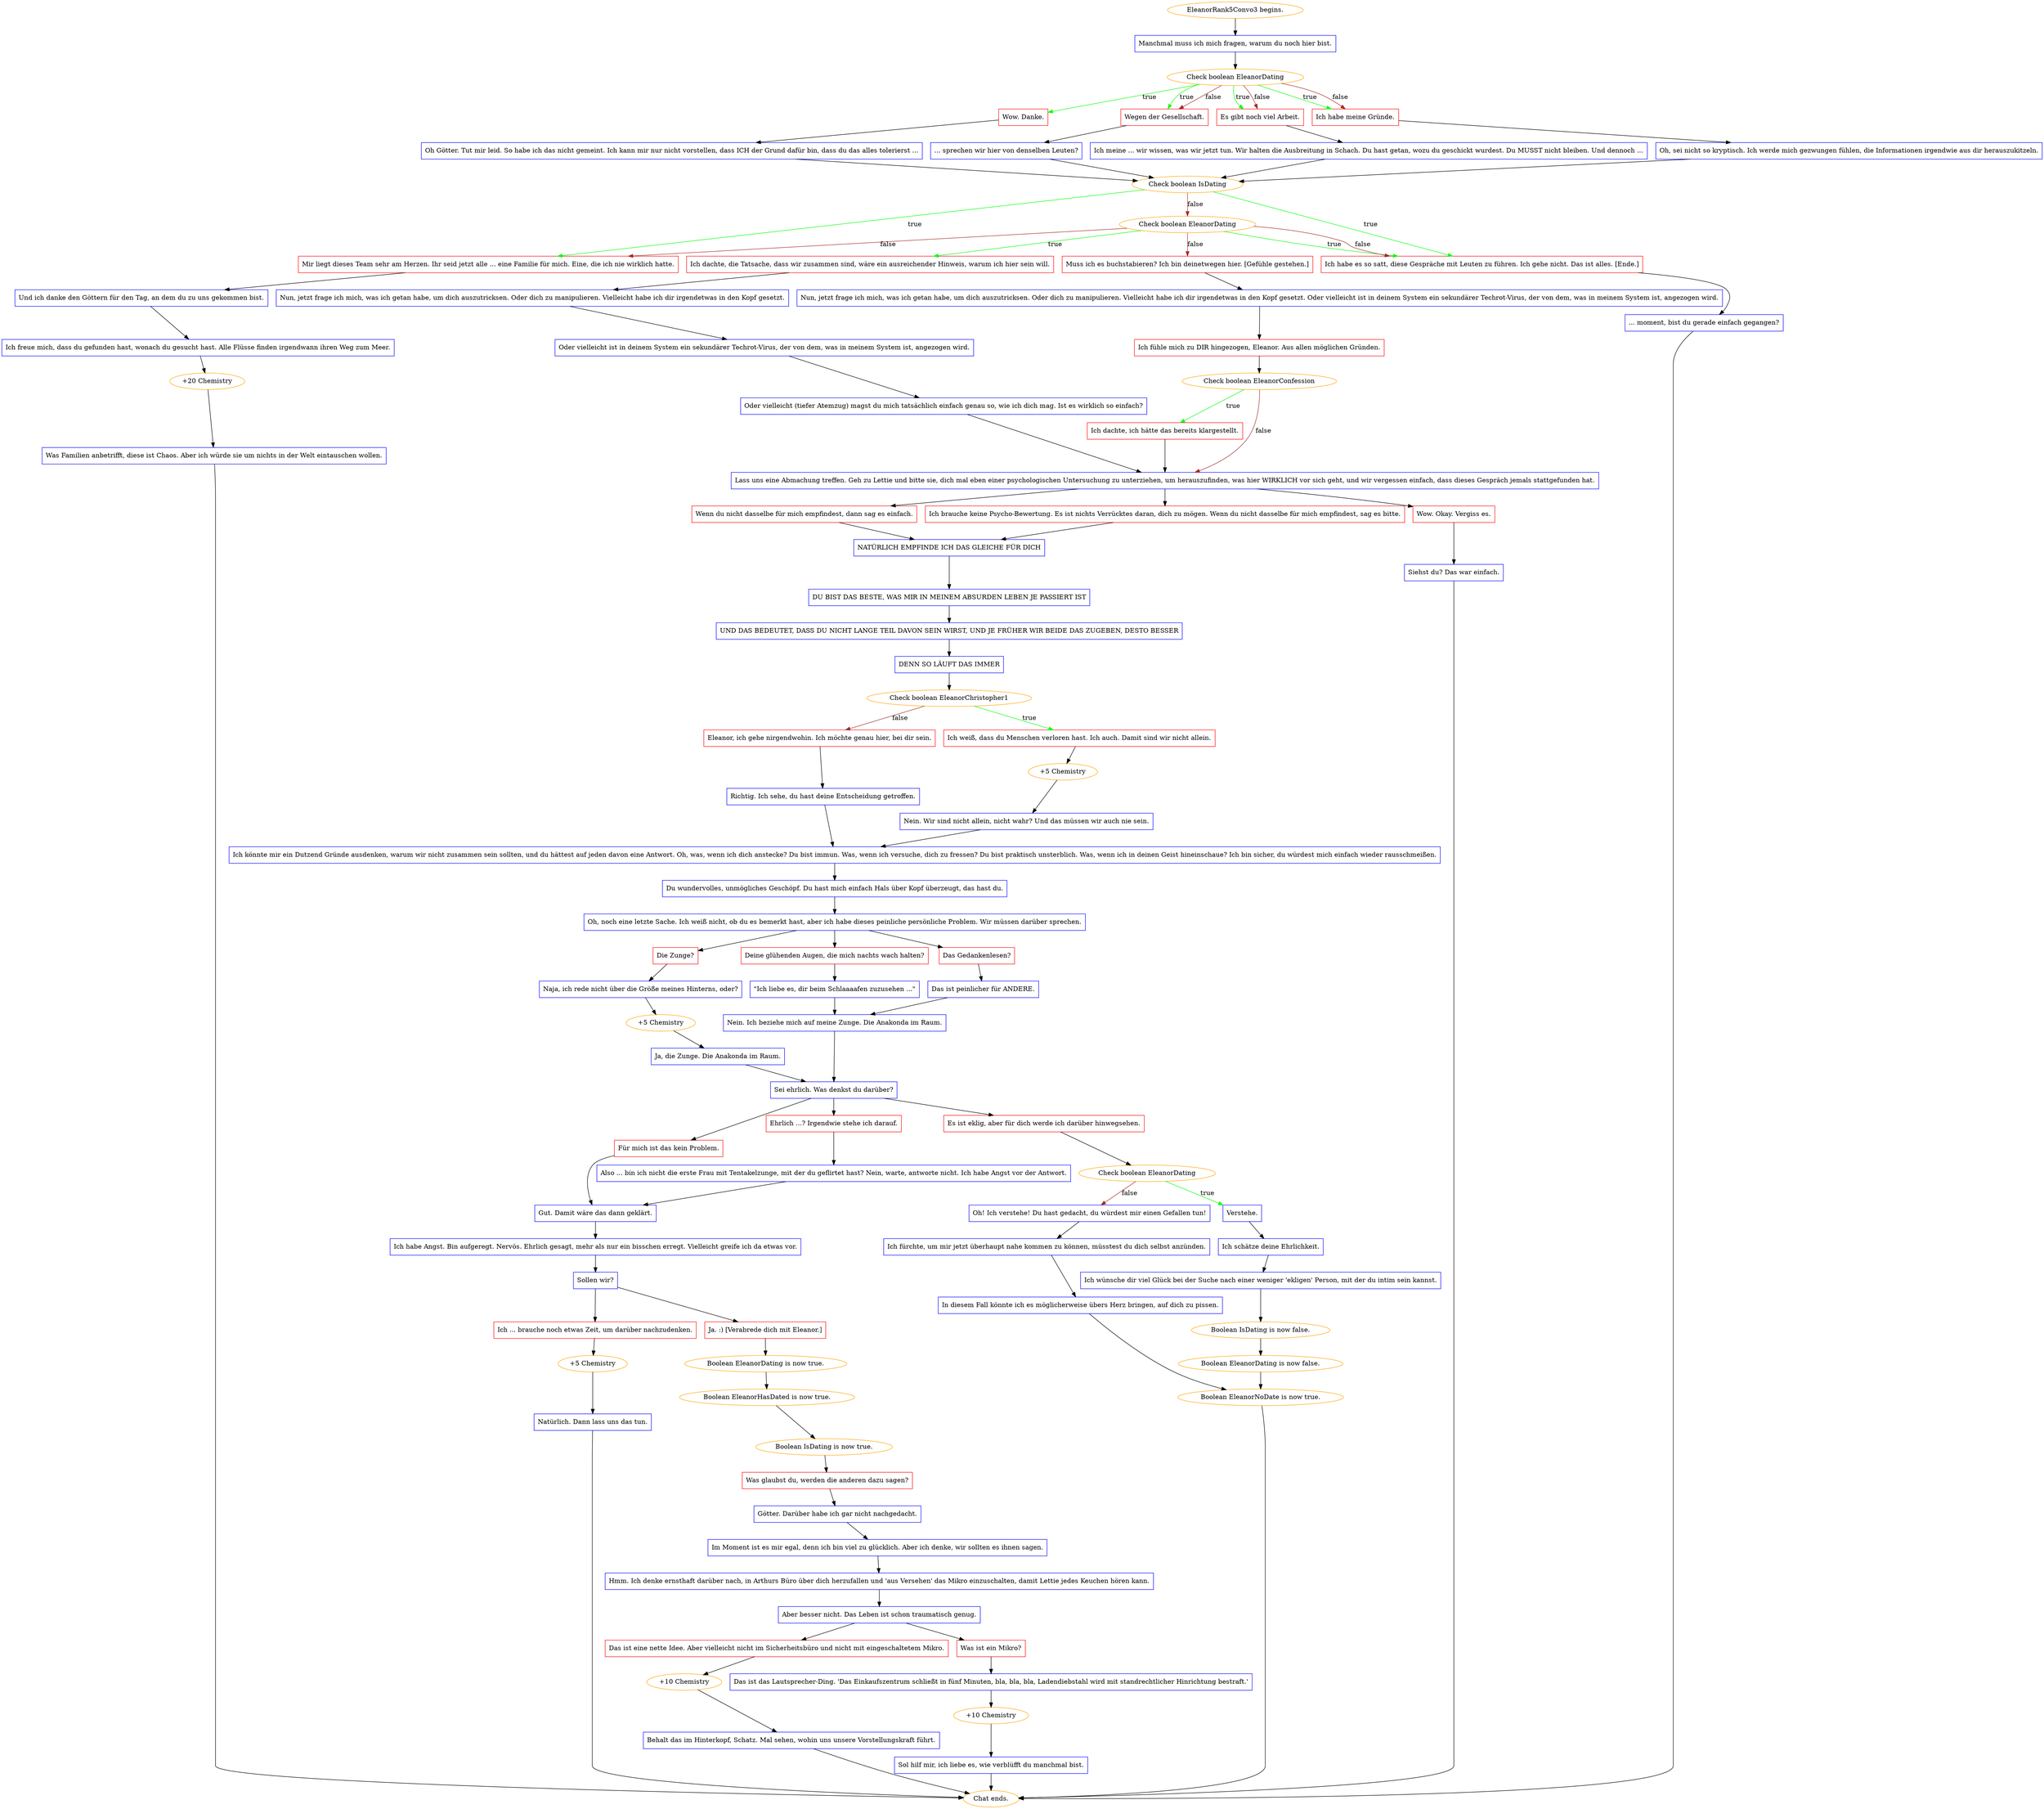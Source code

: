 digraph {
	"EleanorRank5Convo3 begins." [color=orange];
		"EleanorRank5Convo3 begins." -> j348967036;
	j348967036 [label="Manchmal muss ich mich fragen, warum du noch hier bist.",shape=box,color=blue];
		j348967036 -> j1105820008;
	j1105820008 [label="Check boolean EleanorDating",color=orange];
		j1105820008 -> j3989714114 [label=true,color=green];
		j1105820008 -> j2665142503 [label=true,color=green];
		j1105820008 -> j1272392680 [label=true,color=green];
		j1105820008 -> j4273001252 [label=true,color=green];
		j1105820008 -> j2665142503 [label=false,color=brown];
		j1105820008 -> j1272392680 [label=false,color=brown];
		j1105820008 -> j4273001252 [label=false,color=brown];
	j3989714114 [label="Wow. Danke.",shape=box,color=red];
		j3989714114 -> j789027011;
	j2665142503 [label="Wegen der Gesellschaft.",shape=box,color=red];
		j2665142503 -> j3678015100;
	j1272392680 [label="Es gibt noch viel Arbeit.",shape=box,color=red];
		j1272392680 -> j1177606803;
	j4273001252 [label="Ich habe meine Gründe.",shape=box,color=red];
		j4273001252 -> j3852541273;
	j789027011 [label="Oh Götter. Tut mir leid. So habe ich das nicht gemeint. Ich kann mir nur nicht vorstellen, dass ICH der Grund dafür bin, dass du das alles tolerierst ...",shape=box,color=blue];
		j789027011 -> j948818843;
	j3678015100 [label="... sprechen wir hier von denselben Leuten?",shape=box,color=blue];
		j3678015100 -> j948818843;
	j1177606803 [label="Ich meine ... wir wissen, was wir jetzt tun. Wir halten die Ausbreitung in Schach. Du hast getan, wozu du geschickt wurdest. Du MUSST nicht bleiben. Und dennoch ...",shape=box,color=blue];
		j1177606803 -> j948818843;
	j3852541273 [label="Oh, sei nicht so kryptisch. Ich werde mich gezwungen fühlen, die Informationen irgendwie aus dir herauszukitzeln.",shape=box,color=blue];
		j3852541273 -> j948818843;
	j948818843 [label="Check boolean IsDating",color=orange];
		j948818843 -> j3488962429 [label=true,color=green];
		j948818843 -> j1408283744 [label=true,color=green];
		j948818843 -> j125273988 [label=false,color=brown];
	j3488962429 [label="Ich habe es so satt, diese Gespräche mit Leuten zu führen. Ich gehe nicht. Das ist alles. [Ende.]",shape=box,color=red];
		j3488962429 -> j584338356;
	j1408283744 [label="Mir liegt dieses Team sehr am Herzen. Ihr seid jetzt alle ... eine Familie für mich. Eine, die ich nie wirklich hatte.",shape=box,color=red];
		j1408283744 -> j3551920221;
	j125273988 [label="Check boolean EleanorDating",color=orange];
		j125273988 -> j1441381793 [label=true,color=green];
		j125273988 -> j3488962429 [label=true,color=green];
		j125273988 -> j4007563939 [label=false,color=brown];
		j125273988 -> j1408283744 [label=false,color=brown];
		j125273988 -> j3488962429 [label=false,color=brown];
	j584338356 [label="... moment, bist du gerade einfach gegangen?",shape=box,color=blue];
		j584338356 -> "Chat ends.";
	j3551920221 [label="Und ich danke den Göttern für den Tag, an dem du zu uns gekommen bist.",shape=box,color=blue];
		j3551920221 -> j3930480306;
	j1441381793 [label="Ich dachte, die Tatsache, dass wir zusammen sind, wäre ein ausreichender Hinweis, warum ich hier sein will.",shape=box,color=red];
		j1441381793 -> j450837064;
	j4007563939 [label="Muss ich es buchstabieren? Ich bin deinetwegen hier. [Gefühle gestehen.]",shape=box,color=red];
		j4007563939 -> j49579123;
	"Chat ends." [color=orange];
	j3930480306 [label="Ich freue mich, dass du gefunden hast, wonach du gesucht hast. Alle Flüsse finden irgendwann ihren Weg zum Meer.",shape=box,color=blue];
		j3930480306 -> j10282845;
	j450837064 [label="Nun, jetzt frage ich mich, was ich getan habe, um dich auszutricksen. Oder dich zu manipulieren. Vielleicht habe ich dir irgendetwas in den Kopf gesetzt.",shape=box,color=blue];
		j450837064 -> j3271389843;
	j49579123 [label="Nun, jetzt frage ich mich, was ich getan habe, um dich auszutricksen. Oder dich zu manipulieren. Vielleicht habe ich dir irgendetwas in den Kopf gesetzt. Oder vielleicht ist in deinem System ein sekundärer Techrot-Virus, der von dem, was in meinem System ist, angezogen wird.",shape=box,color=blue];
		j49579123 -> j868989476;
	j10282845 [label="+20 Chemistry",color=orange];
		j10282845 -> j1237649058;
	j3271389843 [label="Oder vielleicht ist in deinem System ein sekundärer Techrot-Virus, der von dem, was in meinem System ist, angezogen wird.",shape=box,color=blue];
		j3271389843 -> j2853097947;
	j868989476 [label="Ich fühle mich zu DIR hingezogen, Eleanor. Aus allen möglichen Gründen.",shape=box,color=red];
		j868989476 -> j2084162130;
	j1237649058 [label="Was Familien anbetrifft, diese ist Chaos. Aber ich würde sie um nichts in der Welt eintauschen wollen.",shape=box,color=blue];
		j1237649058 -> "Chat ends.";
	j2853097947 [label="Oder vielleicht (tiefer Atemzug) magst du mich tatsächlich einfach genau so, wie ich dich mag. Ist es wirklich so einfach?",shape=box,color=blue];
		j2853097947 -> j940646414;
	j2084162130 [label="Check boolean EleanorConfession",color=orange];
		j2084162130 -> j792190401 [label=true,color=green];
		j2084162130 -> j940646414 [label=false,color=brown];
	j940646414 [label="Lass uns eine Abmachung treffen. Geh zu Lettie und bitte sie, dich mal eben einer psychologischen Untersuchung zu unterziehen, um herauszufinden, was hier WIRKLICH vor sich geht, und wir vergessen einfach, dass dieses Gespräch jemals stattgefunden hat.",shape=box,color=blue];
		j940646414 -> j3738547066;
		j940646414 -> j2564671876;
		j940646414 -> j3298120035;
	j792190401 [label="Ich dachte, ich hätte das bereits klargestellt.",shape=box,color=red];
		j792190401 -> j940646414;
	j3738547066 [label="Ich brauche keine Psycho-Bewertung. Es ist nichts Verrücktes daran, dich zu mögen. Wenn du nicht dasselbe für mich empfindest, sag es bitte.",shape=box,color=red];
		j3738547066 -> j1539658686;
	j2564671876 [label="Wenn du nicht dasselbe für mich empfindest, dann sag es einfach.",shape=box,color=red];
		j2564671876 -> j1539658686;
	j3298120035 [label="Wow. Okay. Vergiss es.",shape=box,color=red];
		j3298120035 -> j2803287127;
	j1539658686 [label="NATÜRLICH EMPFINDE ICH DAS GLEICHE FÜR DICH",shape=box,color=blue];
		j1539658686 -> j333906112;
	j2803287127 [label="Siehst du? Das war einfach.",shape=box,color=blue];
		j2803287127 -> "Chat ends.";
	j333906112 [label="DU BIST DAS BESTE, WAS MIR IN MEINEM ABSURDEN LEBEN JE PASSIERT IST",shape=box,color=blue];
		j333906112 -> j1228744763;
	j1228744763 [label="UND DAS BEDEUTET, DASS DU NICHT LANGE TEIL DAVON SEIN WIRST, UND JE FRÜHER WIR BEIDE DAS ZUGEBEN, DESTO BESSER",shape=box,color=blue];
		j1228744763 -> j670695134;
	j670695134 [label="DENN SO LÄUFT DAS IMMER",shape=box,color=blue];
		j670695134 -> j2953212660;
	j2953212660 [label="Check boolean EleanorChristopher1",color=orange];
		j2953212660 -> j3257806250 [label=true,color=green];
		j2953212660 -> j2543333990 [label=false,color=brown];
	j3257806250 [label="Ich weiß, dass du Menschen verloren hast. Ich auch. Damit sind wir nicht allein.",shape=box,color=red];
		j3257806250 -> j4292917404;
	j2543333990 [label="Eleanor, ich gehe nirgendwohin. Ich möchte genau hier, bei dir sein.",shape=box,color=red];
		j2543333990 -> j772670885;
	j4292917404 [label="+5 Chemistry",color=orange];
		j4292917404 -> j3151152890;
	j772670885 [label="Richtig. Ich sehe, du hast deine Entscheidung getroffen.",shape=box,color=blue];
		j772670885 -> j515907506;
	j3151152890 [label="Nein. Wir sind nicht allein, nicht wahr? Und das müssen wir auch nie sein.",shape=box,color=blue];
		j3151152890 -> j515907506;
	j515907506 [label="Ich könnte mir ein Dutzend Gründe ausdenken, warum wir nicht zusammen sein sollten, und du hättest auf jeden davon eine Antwort. Oh, was, wenn ich dich anstecke? Du bist immun. Was, wenn ich versuche, dich zu fressen? Du bist praktisch unsterblich. Was, wenn ich in deinen Geist hineinschaue? Ich bin sicher, du würdest mich einfach wieder rausschmeißen.",shape=box,color=blue];
		j515907506 -> j3796787445;
	j3796787445 [label="Du wundervolles, unmögliches Geschöpf. Du hast mich einfach Hals über Kopf überzeugt, das hast du.",shape=box,color=blue];
		j3796787445 -> j2175105361;
	j2175105361 [label="Oh, noch eine letzte Sache. Ich weiß nicht, ob du es bemerkt hast, aber ich habe dieses peinliche persönliche Problem. Wir müssen darüber sprechen.",shape=box,color=blue];
		j2175105361 -> j694465503;
		j2175105361 -> j2075664425;
		j2175105361 -> j2227422784;
	j694465503 [label="Deine glühenden Augen, die mich nachts wach halten?",shape=box,color=red];
		j694465503 -> j2725851214;
	j2075664425 [label="Das Gedankenlesen?",shape=box,color=red];
		j2075664425 -> j2720026919;
	j2227422784 [label="Die Zunge?",shape=box,color=red];
		j2227422784 -> j3035453153;
	j2725851214 [label="\"Ich liebe es, dir beim Schlaaaafen zuzusehen ...\"",shape=box,color=blue];
		j2725851214 -> j3370305359;
	j2720026919 [label="Das ist peinlicher für ANDERE.",shape=box,color=blue];
		j2720026919 -> j3370305359;
	j3035453153 [label="Naja, ich rede nicht über die Größe meines Hinterns, oder?",shape=box,color=blue];
		j3035453153 -> j1687660152;
	j3370305359 [label="Nein. Ich beziehe mich auf meine Zunge. Die Anakonda im Raum.",shape=box,color=blue];
		j3370305359 -> j265591341;
	j1687660152 [label="+5 Chemistry",color=orange];
		j1687660152 -> j2497286899;
	j265591341 [label="Sei ehrlich. Was denkst du darüber?",shape=box,color=blue];
		j265591341 -> j3001279016;
		j265591341 -> j2223479309;
		j265591341 -> j1969651740;
	j2497286899 [label="Ja, die Zunge. Die Anakonda im Raum.",shape=box,color=blue];
		j2497286899 -> j265591341;
	j3001279016 [label="Es ist eklig, aber für dich werde ich darüber hinwegsehen.",shape=box,color=red];
		j3001279016 -> j737588234;
	j2223479309 [label="Für mich ist das kein Problem.",shape=box,color=red];
		j2223479309 -> j2030249753;
	j1969651740 [label="Ehrlich ...? Irgendwie stehe ich darauf.",shape=box,color=red];
		j1969651740 -> j3938887346;
	j737588234 [label="Check boolean EleanorDating",color=orange];
		j737588234 -> j1386037105 [label=true,color=green];
		j737588234 -> j1098232061 [label=false,color=brown];
	j2030249753 [label="Gut. Damit wäre das dann geklärt.",shape=box,color=blue];
		j2030249753 -> j2626894513;
	j3938887346 [label="Also ... bin ich nicht die erste Frau mit Tentakelzunge, mit der du geflirtet hast? Nein, warte, antworte nicht. Ich habe Angst vor der Antwort.",shape=box,color=blue];
		j3938887346 -> j2030249753;
	j1386037105 [label="Verstehe.",shape=box,color=blue];
		j1386037105 -> j3400452011;
	j1098232061 [label="Oh! Ich verstehe! Du hast gedacht, du würdest mir einen Gefallen tun!",shape=box,color=blue];
		j1098232061 -> j1826038377;
	j2626894513 [label="Ich habe Angst. Bin aufgeregt. Nervös. Ehrlich gesagt, mehr als nur ein bisschen erregt. Vielleicht greife ich da etwas vor.",shape=box,color=blue];
		j2626894513 -> j2374677340;
	j3400452011 [label="Ich schätze deine Ehrlichkeit.",shape=box,color=blue];
		j3400452011 -> j1442467985;
	j1826038377 [label="Ich fürchte, um mir jetzt überhaupt nahe kommen zu können, müsstest du dich selbst anzünden.",shape=box,color=blue];
		j1826038377 -> j3930144173;
	j2374677340 [label="Sollen wir?",shape=box,color=blue];
		j2374677340 -> j2386572147;
		j2374677340 -> j2162554712;
	j1442467985 [label="Ich wünsche dir viel Glück bei der Suche nach einer weniger 'ekligen' Person, mit der du intim sein kannst.",shape=box,color=blue];
		j1442467985 -> j3127028283;
	j3930144173 [label="In diesem Fall könnte ich es möglicherweise übers Herz bringen, auf dich zu pissen.",shape=box,color=blue];
		j3930144173 -> j2728200779;
	j2386572147 [label="Ja. :) [Verabrede dich mit Eleanor.]",shape=box,color=red];
		j2386572147 -> j1397030369;
	j2162554712 [label="Ich ... brauche noch etwas Zeit, um darüber nachzudenken.",shape=box,color=red];
		j2162554712 -> j358522387;
	j3127028283 [label="Boolean IsDating is now false.",color=orange];
		j3127028283 -> j3856107511;
	j2728200779 [label="Boolean EleanorNoDate is now true.",color=orange];
		j2728200779 -> "Chat ends.";
	j1397030369 [label="Boolean EleanorDating is now true.",color=orange];
		j1397030369 -> j468224994;
	j358522387 [label="+5 Chemistry",color=orange];
		j358522387 -> j439505077;
	j3856107511 [label="Boolean EleanorDating is now false.",color=orange];
		j3856107511 -> j2728200779;
	j468224994 [label="Boolean EleanorHasDated is now true.",color=orange];
		j468224994 -> j3367788322;
	j439505077 [label="Natürlich. Dann lass uns das tun.",shape=box,color=blue];
		j439505077 -> "Chat ends.";
	j3367788322 [label="Boolean IsDating is now true.",color=orange];
		j3367788322 -> j2606249461;
	j2606249461 [label="Was glaubst du, werden die anderen dazu sagen?",shape=box,color=red];
		j2606249461 -> j2781637433;
	j2781637433 [label="Götter. Darüber habe ich gar nicht nachgedacht.",shape=box,color=blue];
		j2781637433 -> j2326992085;
	j2326992085 [label="Im Moment ist es mir egal, denn ich bin viel zu glücklich. Aber ich denke, wir sollten es ihnen sagen.",shape=box,color=blue];
		j2326992085 -> j1990191702;
	j1990191702 [label="Hmm. Ich denke ernsthaft darüber nach, in Arthurs Büro über dich herzufallen und 'aus Versehen' das Mikro einzuschalten, damit Lettie jedes Keuchen hören kann.",shape=box,color=blue];
		j1990191702 -> j3394187838;
	j3394187838 [label="Aber besser nicht. Das Leben ist schon traumatisch genug.",shape=box,color=blue];
		j3394187838 -> j1289976973;
		j3394187838 -> j327001889;
	j1289976973 [label="Das ist eine nette Idee. Aber vielleicht nicht im Sicherheitsbüro und nicht mit eingeschaltetem Mikro.",shape=box,color=red];
		j1289976973 -> j16539372;
	j327001889 [label="Was ist ein Mikro?",shape=box,color=red];
		j327001889 -> j2922839437;
	j16539372 [label="+10 Chemistry",color=orange];
		j16539372 -> j4040470967;
	j2922839437 [label="Das ist das Lautsprecher-Ding. 'Das Einkaufszentrum schließt in fünf Minuten, bla, bla, bla, Ladendiebstahl wird mit standrechtlicher Hinrichtung bestraft.'",shape=box,color=blue];
		j2922839437 -> j3946828341;
	j4040470967 [label="Behalt das im Hinterkopf, Schatz. Mal sehen, wohin uns unsere Vorstellungskraft führt.",shape=box,color=blue];
		j4040470967 -> "Chat ends.";
	j3946828341 [label="+10 Chemistry",color=orange];
		j3946828341 -> j1056834504;
	j1056834504 [label="Sol hilf mir, ich liebe es, wie verblüfft du manchmal bist.",shape=box,color=blue];
		j1056834504 -> "Chat ends.";
}